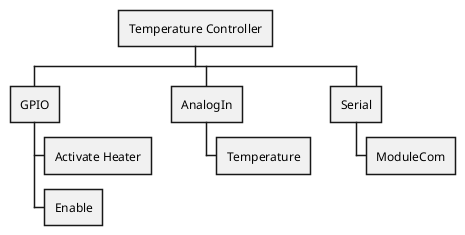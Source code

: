@startwbs Connections Temperature Controller
<style>
wbsDiagram {
}
</style>

* Temperature Controller
** GPIO
*** Activate Heater
*** Enable
** AnalogIn
*** Temperature
** Serial
*** ModuleCom
@endwbs

@startwbs Connections PiL Simulator
<style>
wbsDiagram {
}
</style>

* PiL Simulator
** GPIO
*** Activate Heater
*** Enable
** AnalogOut
*** Temperature
** Serial
*** ModuleCom
@endwbs
